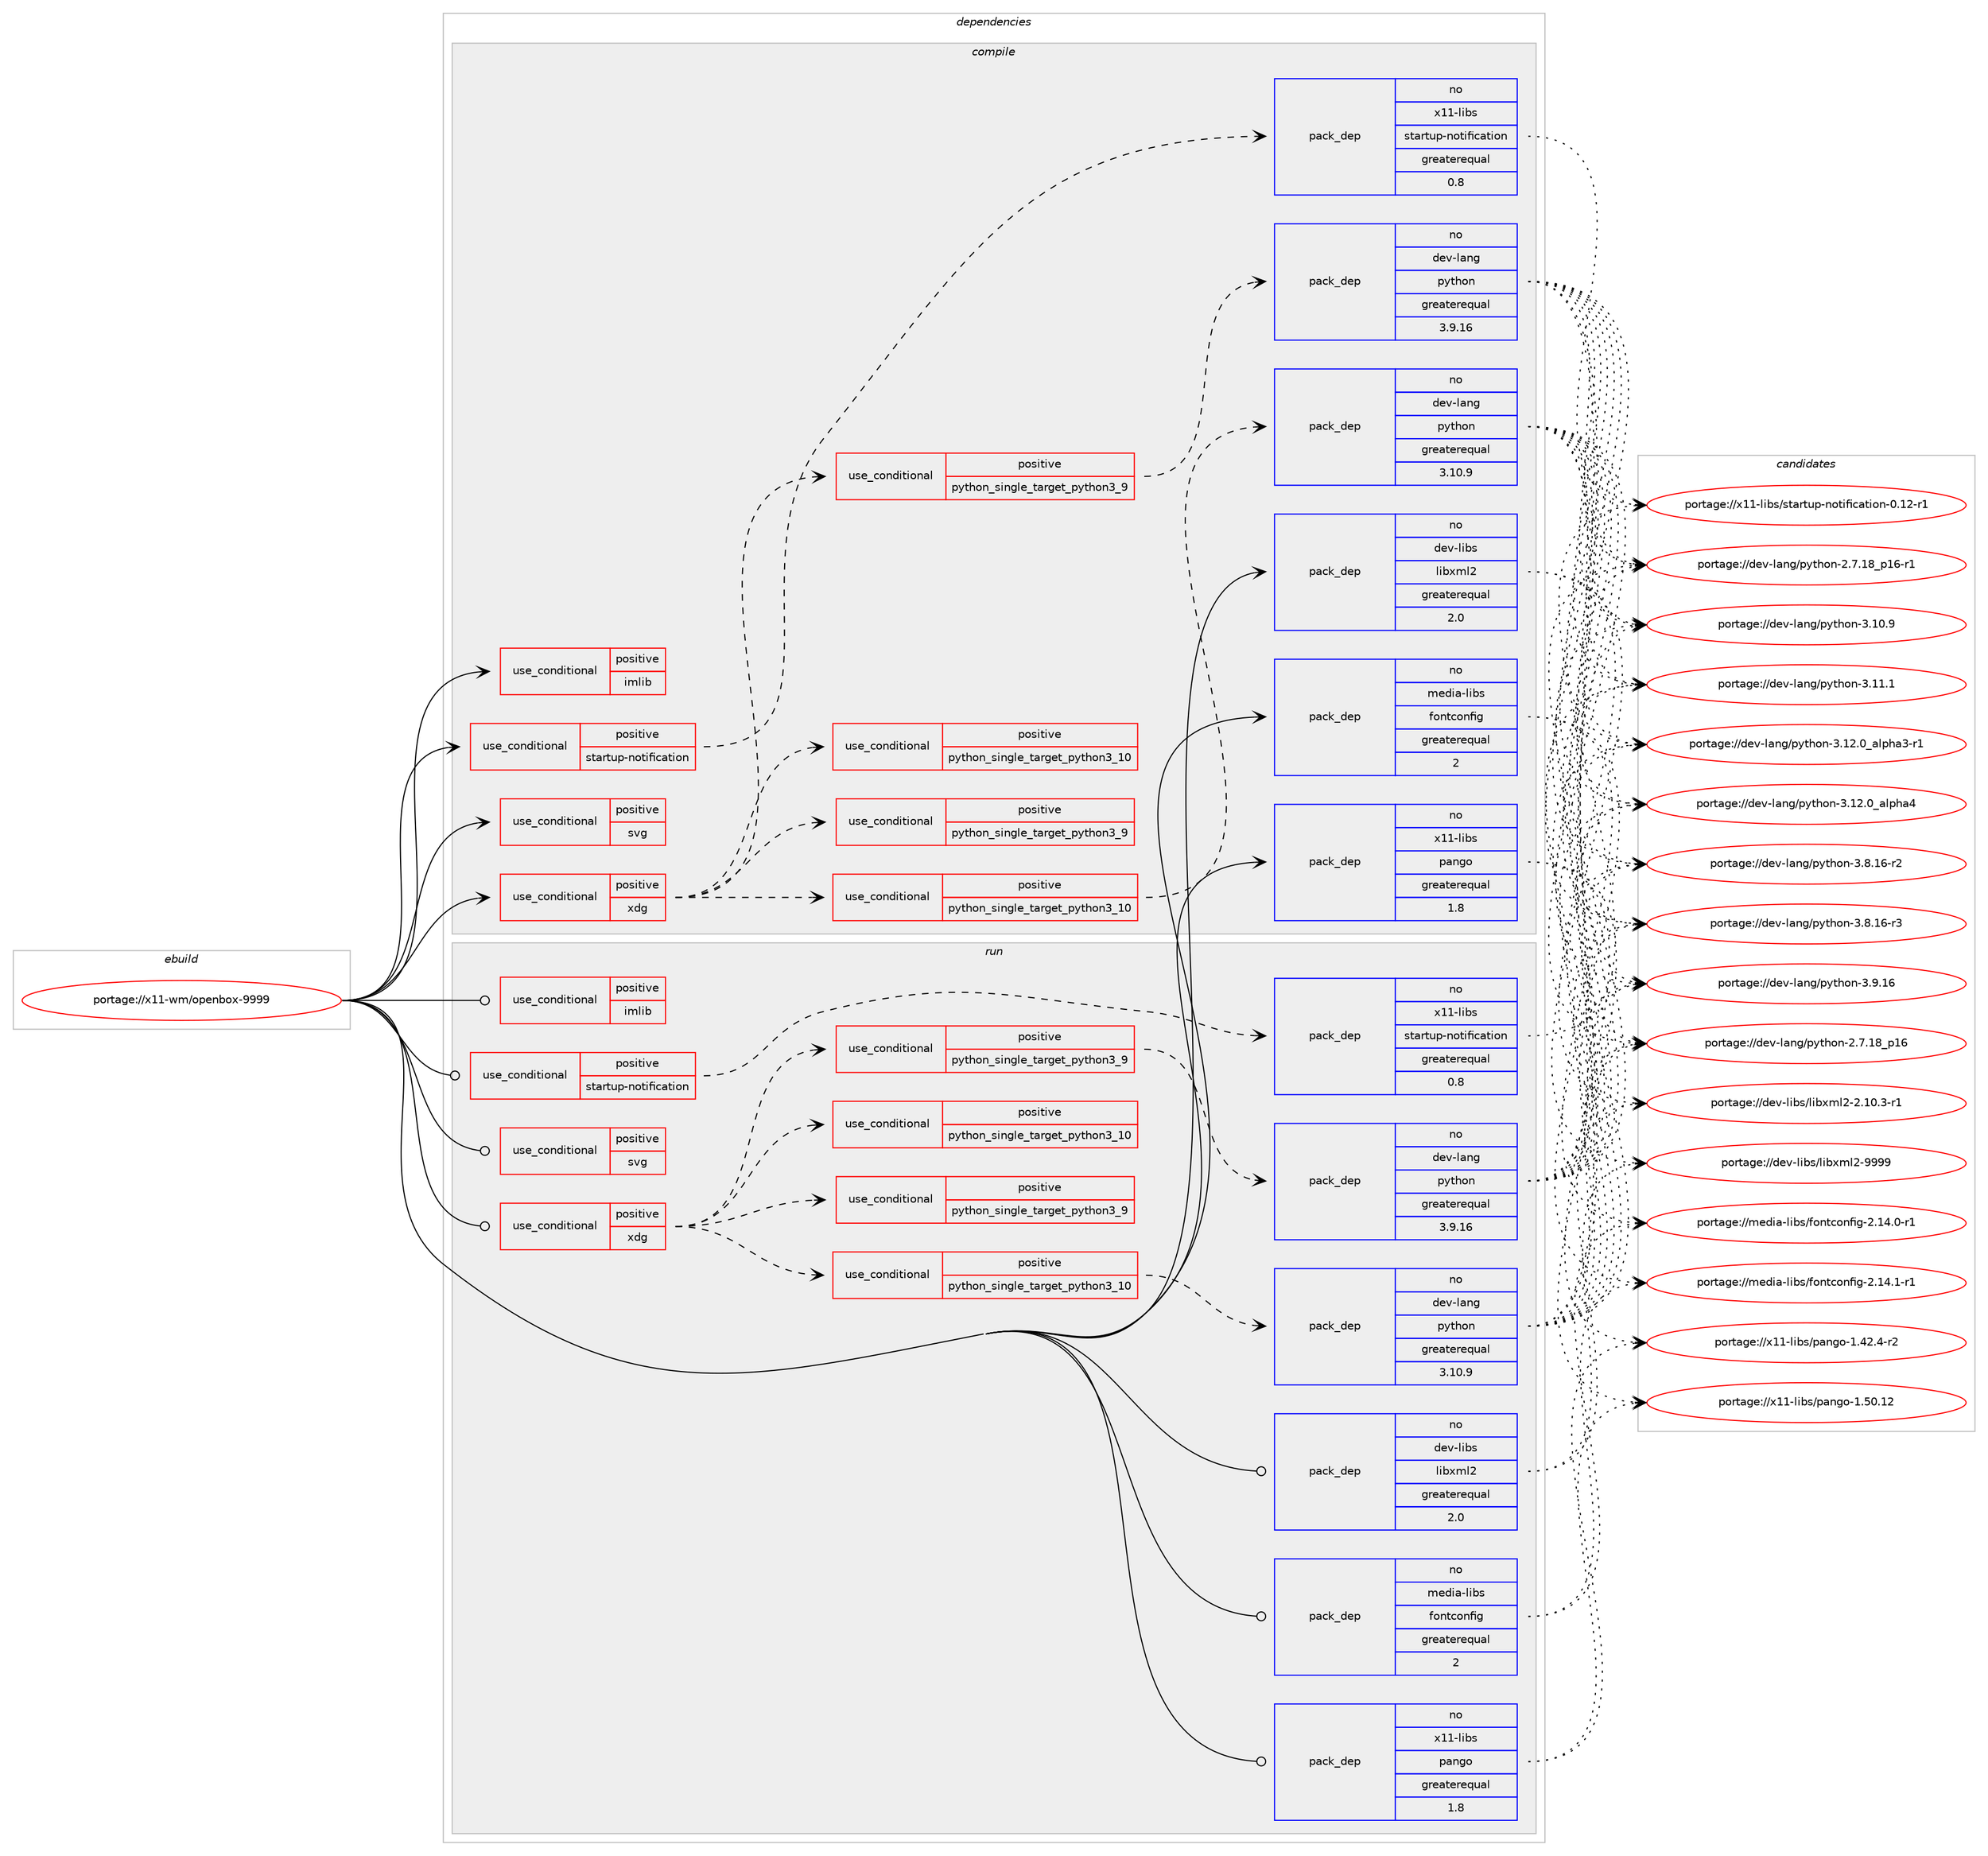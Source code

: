 digraph prolog {

# *************
# Graph options
# *************

newrank=true;
concentrate=true;
compound=true;
graph [rankdir=LR,fontname=Helvetica,fontsize=10,ranksep=1.5];#, ranksep=2.5, nodesep=0.2];
edge  [arrowhead=vee];
node  [fontname=Helvetica,fontsize=10];

# **********
# The ebuild
# **********

subgraph cluster_leftcol {
color=gray;
rank=same;
label=<<i>ebuild</i>>;
id [label="portage://x11-wm/openbox-9999", color=red, width=4, href="../x11-wm/openbox-9999.svg"];
}

# ****************
# The dependencies
# ****************

subgraph cluster_midcol {
color=gray;
label=<<i>dependencies</i>>;
subgraph cluster_compile {
fillcolor="#eeeeee";
style=filled;
label=<<i>compile</i>>;
subgraph cond6675 {
dependency10890 [label=<<TABLE BORDER="0" CELLBORDER="1" CELLSPACING="0" CELLPADDING="4"><TR><TD ROWSPAN="3" CELLPADDING="10">use_conditional</TD></TR><TR><TD>positive</TD></TR><TR><TD>imlib</TD></TR></TABLE>>, shape=none, color=red];
# *** BEGIN UNKNOWN DEPENDENCY TYPE (TODO) ***
# dependency10890 -> package_dependency(portage://x11-wm/openbox-9999,install,no,media-libs,imlib2,none,[,,],[],[])
# *** END UNKNOWN DEPENDENCY TYPE (TODO) ***

}
id:e -> dependency10890:w [weight=20,style="solid",arrowhead="vee"];
subgraph cond6676 {
dependency10891 [label=<<TABLE BORDER="0" CELLBORDER="1" CELLSPACING="0" CELLPADDING="4"><TR><TD ROWSPAN="3" CELLPADDING="10">use_conditional</TD></TR><TR><TD>positive</TD></TR><TR><TD>startup-notification</TD></TR></TABLE>>, shape=none, color=red];
subgraph pack4072 {
dependency10892 [label=<<TABLE BORDER="0" CELLBORDER="1" CELLSPACING="0" CELLPADDING="4" WIDTH="220"><TR><TD ROWSPAN="6" CELLPADDING="30">pack_dep</TD></TR><TR><TD WIDTH="110">no</TD></TR><TR><TD>x11-libs</TD></TR><TR><TD>startup-notification</TD></TR><TR><TD>greaterequal</TD></TR><TR><TD>0.8</TD></TR></TABLE>>, shape=none, color=blue];
}
dependency10891:e -> dependency10892:w [weight=20,style="dashed",arrowhead="vee"];
}
id:e -> dependency10891:w [weight=20,style="solid",arrowhead="vee"];
subgraph cond6677 {
dependency10893 [label=<<TABLE BORDER="0" CELLBORDER="1" CELLSPACING="0" CELLPADDING="4"><TR><TD ROWSPAN="3" CELLPADDING="10">use_conditional</TD></TR><TR><TD>positive</TD></TR><TR><TD>svg</TD></TR></TABLE>>, shape=none, color=red];
# *** BEGIN UNKNOWN DEPENDENCY TYPE (TODO) ***
# dependency10893 -> package_dependency(portage://x11-wm/openbox-9999,install,no,gnome-base,librsvg,none,[,,],[slot(2)],[])
# *** END UNKNOWN DEPENDENCY TYPE (TODO) ***

}
id:e -> dependency10893:w [weight=20,style="solid",arrowhead="vee"];
subgraph cond6678 {
dependency10894 [label=<<TABLE BORDER="0" CELLBORDER="1" CELLSPACING="0" CELLPADDING="4"><TR><TD ROWSPAN="3" CELLPADDING="10">use_conditional</TD></TR><TR><TD>positive</TD></TR><TR><TD>xdg</TD></TR></TABLE>>, shape=none, color=red];
subgraph cond6679 {
dependency10895 [label=<<TABLE BORDER="0" CELLBORDER="1" CELLSPACING="0" CELLPADDING="4"><TR><TD ROWSPAN="3" CELLPADDING="10">use_conditional</TD></TR><TR><TD>positive</TD></TR><TR><TD>python_single_target_python3_9</TD></TR></TABLE>>, shape=none, color=red];
subgraph pack4073 {
dependency10896 [label=<<TABLE BORDER="0" CELLBORDER="1" CELLSPACING="0" CELLPADDING="4" WIDTH="220"><TR><TD ROWSPAN="6" CELLPADDING="30">pack_dep</TD></TR><TR><TD WIDTH="110">no</TD></TR><TR><TD>dev-lang</TD></TR><TR><TD>python</TD></TR><TR><TD>greaterequal</TD></TR><TR><TD>3.9.16</TD></TR></TABLE>>, shape=none, color=blue];
}
dependency10895:e -> dependency10896:w [weight=20,style="dashed",arrowhead="vee"];
}
dependency10894:e -> dependency10895:w [weight=20,style="dashed",arrowhead="vee"];
subgraph cond6680 {
dependency10897 [label=<<TABLE BORDER="0" CELLBORDER="1" CELLSPACING="0" CELLPADDING="4"><TR><TD ROWSPAN="3" CELLPADDING="10">use_conditional</TD></TR><TR><TD>positive</TD></TR><TR><TD>python_single_target_python3_10</TD></TR></TABLE>>, shape=none, color=red];
subgraph pack4074 {
dependency10898 [label=<<TABLE BORDER="0" CELLBORDER="1" CELLSPACING="0" CELLPADDING="4" WIDTH="220"><TR><TD ROWSPAN="6" CELLPADDING="30">pack_dep</TD></TR><TR><TD WIDTH="110">no</TD></TR><TR><TD>dev-lang</TD></TR><TR><TD>python</TD></TR><TR><TD>greaterequal</TD></TR><TR><TD>3.10.9</TD></TR></TABLE>>, shape=none, color=blue];
}
dependency10897:e -> dependency10898:w [weight=20,style="dashed",arrowhead="vee"];
}
dependency10894:e -> dependency10897:w [weight=20,style="dashed",arrowhead="vee"];
subgraph cond6681 {
dependency10899 [label=<<TABLE BORDER="0" CELLBORDER="1" CELLSPACING="0" CELLPADDING="4"><TR><TD ROWSPAN="3" CELLPADDING="10">use_conditional</TD></TR><TR><TD>positive</TD></TR><TR><TD>python_single_target_python3_9</TD></TR></TABLE>>, shape=none, color=red];
# *** BEGIN UNKNOWN DEPENDENCY TYPE (TODO) ***
# dependency10899 -> package_dependency(portage://x11-wm/openbox-9999,install,no,dev-python,pyxdg,none,[,,],[],[use(enable(python_targets_python3_9),negative)])
# *** END UNKNOWN DEPENDENCY TYPE (TODO) ***

}
dependency10894:e -> dependency10899:w [weight=20,style="dashed",arrowhead="vee"];
subgraph cond6682 {
dependency10900 [label=<<TABLE BORDER="0" CELLBORDER="1" CELLSPACING="0" CELLPADDING="4"><TR><TD ROWSPAN="3" CELLPADDING="10">use_conditional</TD></TR><TR><TD>positive</TD></TR><TR><TD>python_single_target_python3_10</TD></TR></TABLE>>, shape=none, color=red];
# *** BEGIN UNKNOWN DEPENDENCY TYPE (TODO) ***
# dependency10900 -> package_dependency(portage://x11-wm/openbox-9999,install,no,dev-python,pyxdg,none,[,,],[],[use(enable(python_targets_python3_10),negative)])
# *** END UNKNOWN DEPENDENCY TYPE (TODO) ***

}
dependency10894:e -> dependency10900:w [weight=20,style="dashed",arrowhead="vee"];
}
id:e -> dependency10894:w [weight=20,style="solid",arrowhead="vee"];
# *** BEGIN UNKNOWN DEPENDENCY TYPE (TODO) ***
# id -> package_dependency(portage://x11-wm/openbox-9999,install,no,dev-libs,glib,none,[,,],[slot(2)],[])
# *** END UNKNOWN DEPENDENCY TYPE (TODO) ***

subgraph pack4075 {
dependency10901 [label=<<TABLE BORDER="0" CELLBORDER="1" CELLSPACING="0" CELLPADDING="4" WIDTH="220"><TR><TD ROWSPAN="6" CELLPADDING="30">pack_dep</TD></TR><TR><TD WIDTH="110">no</TD></TR><TR><TD>dev-libs</TD></TR><TR><TD>libxml2</TD></TR><TR><TD>greaterequal</TD></TR><TR><TD>2.0</TD></TR></TABLE>>, shape=none, color=blue];
}
id:e -> dependency10901:w [weight=20,style="solid",arrowhead="vee"];
subgraph pack4076 {
dependency10902 [label=<<TABLE BORDER="0" CELLBORDER="1" CELLSPACING="0" CELLPADDING="4" WIDTH="220"><TR><TD ROWSPAN="6" CELLPADDING="30">pack_dep</TD></TR><TR><TD WIDTH="110">no</TD></TR><TR><TD>media-libs</TD></TR><TR><TD>fontconfig</TD></TR><TR><TD>greaterequal</TD></TR><TR><TD>2</TD></TR></TABLE>>, shape=none, color=blue];
}
id:e -> dependency10902:w [weight=20,style="solid",arrowhead="vee"];
# *** BEGIN UNKNOWN DEPENDENCY TYPE (TODO) ***
# id -> package_dependency(portage://x11-wm/openbox-9999,install,no,x11-base,xorg-proto,none,[,,],[],[])
# *** END UNKNOWN DEPENDENCY TYPE (TODO) ***

# *** BEGIN UNKNOWN DEPENDENCY TYPE (TODO) ***
# id -> package_dependency(portage://x11-wm/openbox-9999,install,no,x11-libs,cairo,none,[,,],[],[])
# *** END UNKNOWN DEPENDENCY TYPE (TODO) ***

# *** BEGIN UNKNOWN DEPENDENCY TYPE (TODO) ***
# id -> package_dependency(portage://x11-wm/openbox-9999,install,no,x11-libs,libXau,none,[,,],[],[])
# *** END UNKNOWN DEPENDENCY TYPE (TODO) ***

# *** BEGIN UNKNOWN DEPENDENCY TYPE (TODO) ***
# id -> package_dependency(portage://x11-wm/openbox-9999,install,no,x11-libs,libXcursor,none,[,,],[],[])
# *** END UNKNOWN DEPENDENCY TYPE (TODO) ***

# *** BEGIN UNKNOWN DEPENDENCY TYPE (TODO) ***
# id -> package_dependency(portage://x11-wm/openbox-9999,install,no,x11-libs,libXext,none,[,,],[],[])
# *** END UNKNOWN DEPENDENCY TYPE (TODO) ***

# *** BEGIN UNKNOWN DEPENDENCY TYPE (TODO) ***
# id -> package_dependency(portage://x11-wm/openbox-9999,install,no,x11-libs,libXft,none,[,,],[],[])
# *** END UNKNOWN DEPENDENCY TYPE (TODO) ***

# *** BEGIN UNKNOWN DEPENDENCY TYPE (TODO) ***
# id -> package_dependency(portage://x11-wm/openbox-9999,install,no,x11-libs,libXinerama,none,[,,],[],[])
# *** END UNKNOWN DEPENDENCY TYPE (TODO) ***

# *** BEGIN UNKNOWN DEPENDENCY TYPE (TODO) ***
# id -> package_dependency(portage://x11-wm/openbox-9999,install,no,x11-libs,libXrandr,none,[,,],[],[])
# *** END UNKNOWN DEPENDENCY TYPE (TODO) ***

# *** BEGIN UNKNOWN DEPENDENCY TYPE (TODO) ***
# id -> package_dependency(portage://x11-wm/openbox-9999,install,no,x11-libs,libXt,none,[,,],[],[])
# *** END UNKNOWN DEPENDENCY TYPE (TODO) ***

subgraph pack4077 {
dependency10903 [label=<<TABLE BORDER="0" CELLBORDER="1" CELLSPACING="0" CELLPADDING="4" WIDTH="220"><TR><TD ROWSPAN="6" CELLPADDING="30">pack_dep</TD></TR><TR><TD WIDTH="110">no</TD></TR><TR><TD>x11-libs</TD></TR><TR><TD>pango</TD></TR><TR><TD>greaterequal</TD></TR><TR><TD>1.8</TD></TR></TABLE>>, shape=none, color=blue];
}
id:e -> dependency10903:w [weight=20,style="solid",arrowhead="vee"];
}
subgraph cluster_compileandrun {
fillcolor="#eeeeee";
style=filled;
label=<<i>compile and run</i>>;
}
subgraph cluster_run {
fillcolor="#eeeeee";
style=filled;
label=<<i>run</i>>;
subgraph cond6683 {
dependency10904 [label=<<TABLE BORDER="0" CELLBORDER="1" CELLSPACING="0" CELLPADDING="4"><TR><TD ROWSPAN="3" CELLPADDING="10">use_conditional</TD></TR><TR><TD>positive</TD></TR><TR><TD>imlib</TD></TR></TABLE>>, shape=none, color=red];
# *** BEGIN UNKNOWN DEPENDENCY TYPE (TODO) ***
# dependency10904 -> package_dependency(portage://x11-wm/openbox-9999,run,no,media-libs,imlib2,none,[,,],[],[])
# *** END UNKNOWN DEPENDENCY TYPE (TODO) ***

}
id:e -> dependency10904:w [weight=20,style="solid",arrowhead="odot"];
subgraph cond6684 {
dependency10905 [label=<<TABLE BORDER="0" CELLBORDER="1" CELLSPACING="0" CELLPADDING="4"><TR><TD ROWSPAN="3" CELLPADDING="10">use_conditional</TD></TR><TR><TD>positive</TD></TR><TR><TD>startup-notification</TD></TR></TABLE>>, shape=none, color=red];
subgraph pack4078 {
dependency10906 [label=<<TABLE BORDER="0" CELLBORDER="1" CELLSPACING="0" CELLPADDING="4" WIDTH="220"><TR><TD ROWSPAN="6" CELLPADDING="30">pack_dep</TD></TR><TR><TD WIDTH="110">no</TD></TR><TR><TD>x11-libs</TD></TR><TR><TD>startup-notification</TD></TR><TR><TD>greaterequal</TD></TR><TR><TD>0.8</TD></TR></TABLE>>, shape=none, color=blue];
}
dependency10905:e -> dependency10906:w [weight=20,style="dashed",arrowhead="vee"];
}
id:e -> dependency10905:w [weight=20,style="solid",arrowhead="odot"];
subgraph cond6685 {
dependency10907 [label=<<TABLE BORDER="0" CELLBORDER="1" CELLSPACING="0" CELLPADDING="4"><TR><TD ROWSPAN="3" CELLPADDING="10">use_conditional</TD></TR><TR><TD>positive</TD></TR><TR><TD>svg</TD></TR></TABLE>>, shape=none, color=red];
# *** BEGIN UNKNOWN DEPENDENCY TYPE (TODO) ***
# dependency10907 -> package_dependency(portage://x11-wm/openbox-9999,run,no,gnome-base,librsvg,none,[,,],[slot(2)],[])
# *** END UNKNOWN DEPENDENCY TYPE (TODO) ***

}
id:e -> dependency10907:w [weight=20,style="solid",arrowhead="odot"];
subgraph cond6686 {
dependency10908 [label=<<TABLE BORDER="0" CELLBORDER="1" CELLSPACING="0" CELLPADDING="4"><TR><TD ROWSPAN="3" CELLPADDING="10">use_conditional</TD></TR><TR><TD>positive</TD></TR><TR><TD>xdg</TD></TR></TABLE>>, shape=none, color=red];
subgraph cond6687 {
dependency10909 [label=<<TABLE BORDER="0" CELLBORDER="1" CELLSPACING="0" CELLPADDING="4"><TR><TD ROWSPAN="3" CELLPADDING="10">use_conditional</TD></TR><TR><TD>positive</TD></TR><TR><TD>python_single_target_python3_9</TD></TR></TABLE>>, shape=none, color=red];
subgraph pack4079 {
dependency10910 [label=<<TABLE BORDER="0" CELLBORDER="1" CELLSPACING="0" CELLPADDING="4" WIDTH="220"><TR><TD ROWSPAN="6" CELLPADDING="30">pack_dep</TD></TR><TR><TD WIDTH="110">no</TD></TR><TR><TD>dev-lang</TD></TR><TR><TD>python</TD></TR><TR><TD>greaterequal</TD></TR><TR><TD>3.9.16</TD></TR></TABLE>>, shape=none, color=blue];
}
dependency10909:e -> dependency10910:w [weight=20,style="dashed",arrowhead="vee"];
}
dependency10908:e -> dependency10909:w [weight=20,style="dashed",arrowhead="vee"];
subgraph cond6688 {
dependency10911 [label=<<TABLE BORDER="0" CELLBORDER="1" CELLSPACING="0" CELLPADDING="4"><TR><TD ROWSPAN="3" CELLPADDING="10">use_conditional</TD></TR><TR><TD>positive</TD></TR><TR><TD>python_single_target_python3_10</TD></TR></TABLE>>, shape=none, color=red];
subgraph pack4080 {
dependency10912 [label=<<TABLE BORDER="0" CELLBORDER="1" CELLSPACING="0" CELLPADDING="4" WIDTH="220"><TR><TD ROWSPAN="6" CELLPADDING="30">pack_dep</TD></TR><TR><TD WIDTH="110">no</TD></TR><TR><TD>dev-lang</TD></TR><TR><TD>python</TD></TR><TR><TD>greaterequal</TD></TR><TR><TD>3.10.9</TD></TR></TABLE>>, shape=none, color=blue];
}
dependency10911:e -> dependency10912:w [weight=20,style="dashed",arrowhead="vee"];
}
dependency10908:e -> dependency10911:w [weight=20,style="dashed",arrowhead="vee"];
subgraph cond6689 {
dependency10913 [label=<<TABLE BORDER="0" CELLBORDER="1" CELLSPACING="0" CELLPADDING="4"><TR><TD ROWSPAN="3" CELLPADDING="10">use_conditional</TD></TR><TR><TD>positive</TD></TR><TR><TD>python_single_target_python3_9</TD></TR></TABLE>>, shape=none, color=red];
# *** BEGIN UNKNOWN DEPENDENCY TYPE (TODO) ***
# dependency10913 -> package_dependency(portage://x11-wm/openbox-9999,run,no,dev-python,pyxdg,none,[,,],[],[use(enable(python_targets_python3_9),negative)])
# *** END UNKNOWN DEPENDENCY TYPE (TODO) ***

}
dependency10908:e -> dependency10913:w [weight=20,style="dashed",arrowhead="vee"];
subgraph cond6690 {
dependency10914 [label=<<TABLE BORDER="0" CELLBORDER="1" CELLSPACING="0" CELLPADDING="4"><TR><TD ROWSPAN="3" CELLPADDING="10">use_conditional</TD></TR><TR><TD>positive</TD></TR><TR><TD>python_single_target_python3_10</TD></TR></TABLE>>, shape=none, color=red];
# *** BEGIN UNKNOWN DEPENDENCY TYPE (TODO) ***
# dependency10914 -> package_dependency(portage://x11-wm/openbox-9999,run,no,dev-python,pyxdg,none,[,,],[],[use(enable(python_targets_python3_10),negative)])
# *** END UNKNOWN DEPENDENCY TYPE (TODO) ***

}
dependency10908:e -> dependency10914:w [weight=20,style="dashed",arrowhead="vee"];
}
id:e -> dependency10908:w [weight=20,style="solid",arrowhead="odot"];
# *** BEGIN UNKNOWN DEPENDENCY TYPE (TODO) ***
# id -> package_dependency(portage://x11-wm/openbox-9999,run,no,dev-libs,glib,none,[,,],[slot(2)],[])
# *** END UNKNOWN DEPENDENCY TYPE (TODO) ***

subgraph pack4081 {
dependency10915 [label=<<TABLE BORDER="0" CELLBORDER="1" CELLSPACING="0" CELLPADDING="4" WIDTH="220"><TR><TD ROWSPAN="6" CELLPADDING="30">pack_dep</TD></TR><TR><TD WIDTH="110">no</TD></TR><TR><TD>dev-libs</TD></TR><TR><TD>libxml2</TD></TR><TR><TD>greaterequal</TD></TR><TR><TD>2.0</TD></TR></TABLE>>, shape=none, color=blue];
}
id:e -> dependency10915:w [weight=20,style="solid",arrowhead="odot"];
subgraph pack4082 {
dependency10916 [label=<<TABLE BORDER="0" CELLBORDER="1" CELLSPACING="0" CELLPADDING="4" WIDTH="220"><TR><TD ROWSPAN="6" CELLPADDING="30">pack_dep</TD></TR><TR><TD WIDTH="110">no</TD></TR><TR><TD>media-libs</TD></TR><TR><TD>fontconfig</TD></TR><TR><TD>greaterequal</TD></TR><TR><TD>2</TD></TR></TABLE>>, shape=none, color=blue];
}
id:e -> dependency10916:w [weight=20,style="solid",arrowhead="odot"];
# *** BEGIN UNKNOWN DEPENDENCY TYPE (TODO) ***
# id -> package_dependency(portage://x11-wm/openbox-9999,run,no,x11-libs,cairo,none,[,,],[],[])
# *** END UNKNOWN DEPENDENCY TYPE (TODO) ***

# *** BEGIN UNKNOWN DEPENDENCY TYPE (TODO) ***
# id -> package_dependency(portage://x11-wm/openbox-9999,run,no,x11-libs,libXau,none,[,,],[],[])
# *** END UNKNOWN DEPENDENCY TYPE (TODO) ***

# *** BEGIN UNKNOWN DEPENDENCY TYPE (TODO) ***
# id -> package_dependency(portage://x11-wm/openbox-9999,run,no,x11-libs,libXcursor,none,[,,],[],[])
# *** END UNKNOWN DEPENDENCY TYPE (TODO) ***

# *** BEGIN UNKNOWN DEPENDENCY TYPE (TODO) ***
# id -> package_dependency(portage://x11-wm/openbox-9999,run,no,x11-libs,libXext,none,[,,],[],[])
# *** END UNKNOWN DEPENDENCY TYPE (TODO) ***

# *** BEGIN UNKNOWN DEPENDENCY TYPE (TODO) ***
# id -> package_dependency(portage://x11-wm/openbox-9999,run,no,x11-libs,libXft,none,[,,],[],[])
# *** END UNKNOWN DEPENDENCY TYPE (TODO) ***

# *** BEGIN UNKNOWN DEPENDENCY TYPE (TODO) ***
# id -> package_dependency(portage://x11-wm/openbox-9999,run,no,x11-libs,libXinerama,none,[,,],[],[])
# *** END UNKNOWN DEPENDENCY TYPE (TODO) ***

# *** BEGIN UNKNOWN DEPENDENCY TYPE (TODO) ***
# id -> package_dependency(portage://x11-wm/openbox-9999,run,no,x11-libs,libXrandr,none,[,,],[],[])
# *** END UNKNOWN DEPENDENCY TYPE (TODO) ***

# *** BEGIN UNKNOWN DEPENDENCY TYPE (TODO) ***
# id -> package_dependency(portage://x11-wm/openbox-9999,run,no,x11-libs,libXt,none,[,,],[],[])
# *** END UNKNOWN DEPENDENCY TYPE (TODO) ***

subgraph pack4083 {
dependency10917 [label=<<TABLE BORDER="0" CELLBORDER="1" CELLSPACING="0" CELLPADDING="4" WIDTH="220"><TR><TD ROWSPAN="6" CELLPADDING="30">pack_dep</TD></TR><TR><TD WIDTH="110">no</TD></TR><TR><TD>x11-libs</TD></TR><TR><TD>pango</TD></TR><TR><TD>greaterequal</TD></TR><TR><TD>1.8</TD></TR></TABLE>>, shape=none, color=blue];
}
id:e -> dependency10917:w [weight=20,style="solid",arrowhead="odot"];
}
}

# **************
# The candidates
# **************

subgraph cluster_choices {
rank=same;
color=gray;
label=<<i>candidates</i>>;

subgraph choice4072 {
color=black;
nodesep=1;
choice12049494510810598115471151169711411611711245110111116105102105999711610511111045484649504511449 [label="portage://x11-libs/startup-notification-0.12-r1", color=red, width=4,href="../x11-libs/startup-notification-0.12-r1.svg"];
dependency10892:e -> choice12049494510810598115471151169711411611711245110111116105102105999711610511111045484649504511449:w [style=dotted,weight="100"];
}
subgraph choice4073 {
color=black;
nodesep=1;
choice10010111845108971101034711212111610411111045504655464956951124954 [label="portage://dev-lang/python-2.7.18_p16", color=red, width=4,href="../dev-lang/python-2.7.18_p16.svg"];
choice100101118451089711010347112121116104111110455046554649569511249544511449 [label="portage://dev-lang/python-2.7.18_p16-r1", color=red, width=4,href="../dev-lang/python-2.7.18_p16-r1.svg"];
choice10010111845108971101034711212111610411111045514649484657 [label="portage://dev-lang/python-3.10.9", color=red, width=4,href="../dev-lang/python-3.10.9.svg"];
choice10010111845108971101034711212111610411111045514649494649 [label="portage://dev-lang/python-3.11.1", color=red, width=4,href="../dev-lang/python-3.11.1.svg"];
choice10010111845108971101034711212111610411111045514649504648959710811210497514511449 [label="portage://dev-lang/python-3.12.0_alpha3-r1", color=red, width=4,href="../dev-lang/python-3.12.0_alpha3-r1.svg"];
choice1001011184510897110103471121211161041111104551464950464895971081121049752 [label="portage://dev-lang/python-3.12.0_alpha4", color=red, width=4,href="../dev-lang/python-3.12.0_alpha4.svg"];
choice100101118451089711010347112121116104111110455146564649544511450 [label="portage://dev-lang/python-3.8.16-r2", color=red, width=4,href="../dev-lang/python-3.8.16-r2.svg"];
choice100101118451089711010347112121116104111110455146564649544511451 [label="portage://dev-lang/python-3.8.16-r3", color=red, width=4,href="../dev-lang/python-3.8.16-r3.svg"];
choice10010111845108971101034711212111610411111045514657464954 [label="portage://dev-lang/python-3.9.16", color=red, width=4,href="../dev-lang/python-3.9.16.svg"];
dependency10896:e -> choice10010111845108971101034711212111610411111045504655464956951124954:w [style=dotted,weight="100"];
dependency10896:e -> choice100101118451089711010347112121116104111110455046554649569511249544511449:w [style=dotted,weight="100"];
dependency10896:e -> choice10010111845108971101034711212111610411111045514649484657:w [style=dotted,weight="100"];
dependency10896:e -> choice10010111845108971101034711212111610411111045514649494649:w [style=dotted,weight="100"];
dependency10896:e -> choice10010111845108971101034711212111610411111045514649504648959710811210497514511449:w [style=dotted,weight="100"];
dependency10896:e -> choice1001011184510897110103471121211161041111104551464950464895971081121049752:w [style=dotted,weight="100"];
dependency10896:e -> choice100101118451089711010347112121116104111110455146564649544511450:w [style=dotted,weight="100"];
dependency10896:e -> choice100101118451089711010347112121116104111110455146564649544511451:w [style=dotted,weight="100"];
dependency10896:e -> choice10010111845108971101034711212111610411111045514657464954:w [style=dotted,weight="100"];
}
subgraph choice4074 {
color=black;
nodesep=1;
choice10010111845108971101034711212111610411111045504655464956951124954 [label="portage://dev-lang/python-2.7.18_p16", color=red, width=4,href="../dev-lang/python-2.7.18_p16.svg"];
choice100101118451089711010347112121116104111110455046554649569511249544511449 [label="portage://dev-lang/python-2.7.18_p16-r1", color=red, width=4,href="../dev-lang/python-2.7.18_p16-r1.svg"];
choice10010111845108971101034711212111610411111045514649484657 [label="portage://dev-lang/python-3.10.9", color=red, width=4,href="../dev-lang/python-3.10.9.svg"];
choice10010111845108971101034711212111610411111045514649494649 [label="portage://dev-lang/python-3.11.1", color=red, width=4,href="../dev-lang/python-3.11.1.svg"];
choice10010111845108971101034711212111610411111045514649504648959710811210497514511449 [label="portage://dev-lang/python-3.12.0_alpha3-r1", color=red, width=4,href="../dev-lang/python-3.12.0_alpha3-r1.svg"];
choice1001011184510897110103471121211161041111104551464950464895971081121049752 [label="portage://dev-lang/python-3.12.0_alpha4", color=red, width=4,href="../dev-lang/python-3.12.0_alpha4.svg"];
choice100101118451089711010347112121116104111110455146564649544511450 [label="portage://dev-lang/python-3.8.16-r2", color=red, width=4,href="../dev-lang/python-3.8.16-r2.svg"];
choice100101118451089711010347112121116104111110455146564649544511451 [label="portage://dev-lang/python-3.8.16-r3", color=red, width=4,href="../dev-lang/python-3.8.16-r3.svg"];
choice10010111845108971101034711212111610411111045514657464954 [label="portage://dev-lang/python-3.9.16", color=red, width=4,href="../dev-lang/python-3.9.16.svg"];
dependency10898:e -> choice10010111845108971101034711212111610411111045504655464956951124954:w [style=dotted,weight="100"];
dependency10898:e -> choice100101118451089711010347112121116104111110455046554649569511249544511449:w [style=dotted,weight="100"];
dependency10898:e -> choice10010111845108971101034711212111610411111045514649484657:w [style=dotted,weight="100"];
dependency10898:e -> choice10010111845108971101034711212111610411111045514649494649:w [style=dotted,weight="100"];
dependency10898:e -> choice10010111845108971101034711212111610411111045514649504648959710811210497514511449:w [style=dotted,weight="100"];
dependency10898:e -> choice1001011184510897110103471121211161041111104551464950464895971081121049752:w [style=dotted,weight="100"];
dependency10898:e -> choice100101118451089711010347112121116104111110455146564649544511450:w [style=dotted,weight="100"];
dependency10898:e -> choice100101118451089711010347112121116104111110455146564649544511451:w [style=dotted,weight="100"];
dependency10898:e -> choice10010111845108971101034711212111610411111045514657464954:w [style=dotted,weight="100"];
}
subgraph choice4075 {
color=black;
nodesep=1;
choice1001011184510810598115471081059812010910850455046494846514511449 [label="portage://dev-libs/libxml2-2.10.3-r1", color=red, width=4,href="../dev-libs/libxml2-2.10.3-r1.svg"];
choice10010111845108105981154710810598120109108504557575757 [label="portage://dev-libs/libxml2-9999", color=red, width=4,href="../dev-libs/libxml2-9999.svg"];
dependency10901:e -> choice1001011184510810598115471081059812010910850455046494846514511449:w [style=dotted,weight="100"];
dependency10901:e -> choice10010111845108105981154710810598120109108504557575757:w [style=dotted,weight="100"];
}
subgraph choice4076 {
color=black;
nodesep=1;
choice1091011001059745108105981154710211111011699111110102105103455046495246484511449 [label="portage://media-libs/fontconfig-2.14.0-r1", color=red, width=4,href="../media-libs/fontconfig-2.14.0-r1.svg"];
choice1091011001059745108105981154710211111011699111110102105103455046495246494511449 [label="portage://media-libs/fontconfig-2.14.1-r1", color=red, width=4,href="../media-libs/fontconfig-2.14.1-r1.svg"];
dependency10902:e -> choice1091011001059745108105981154710211111011699111110102105103455046495246484511449:w [style=dotted,weight="100"];
dependency10902:e -> choice1091011001059745108105981154710211111011699111110102105103455046495246494511449:w [style=dotted,weight="100"];
}
subgraph choice4077 {
color=black;
nodesep=1;
choice120494945108105981154711297110103111454946525046524511450 [label="portage://x11-libs/pango-1.42.4-r2", color=red, width=4,href="../x11-libs/pango-1.42.4-r2.svg"];
choice1204949451081059811547112971101031114549465348464950 [label="portage://x11-libs/pango-1.50.12", color=red, width=4,href="../x11-libs/pango-1.50.12.svg"];
dependency10903:e -> choice120494945108105981154711297110103111454946525046524511450:w [style=dotted,weight="100"];
dependency10903:e -> choice1204949451081059811547112971101031114549465348464950:w [style=dotted,weight="100"];
}
subgraph choice4078 {
color=black;
nodesep=1;
choice12049494510810598115471151169711411611711245110111116105102105999711610511111045484649504511449 [label="portage://x11-libs/startup-notification-0.12-r1", color=red, width=4,href="../x11-libs/startup-notification-0.12-r1.svg"];
dependency10906:e -> choice12049494510810598115471151169711411611711245110111116105102105999711610511111045484649504511449:w [style=dotted,weight="100"];
}
subgraph choice4079 {
color=black;
nodesep=1;
choice10010111845108971101034711212111610411111045504655464956951124954 [label="portage://dev-lang/python-2.7.18_p16", color=red, width=4,href="../dev-lang/python-2.7.18_p16.svg"];
choice100101118451089711010347112121116104111110455046554649569511249544511449 [label="portage://dev-lang/python-2.7.18_p16-r1", color=red, width=4,href="../dev-lang/python-2.7.18_p16-r1.svg"];
choice10010111845108971101034711212111610411111045514649484657 [label="portage://dev-lang/python-3.10.9", color=red, width=4,href="../dev-lang/python-3.10.9.svg"];
choice10010111845108971101034711212111610411111045514649494649 [label="portage://dev-lang/python-3.11.1", color=red, width=4,href="../dev-lang/python-3.11.1.svg"];
choice10010111845108971101034711212111610411111045514649504648959710811210497514511449 [label="portage://dev-lang/python-3.12.0_alpha3-r1", color=red, width=4,href="../dev-lang/python-3.12.0_alpha3-r1.svg"];
choice1001011184510897110103471121211161041111104551464950464895971081121049752 [label="portage://dev-lang/python-3.12.0_alpha4", color=red, width=4,href="../dev-lang/python-3.12.0_alpha4.svg"];
choice100101118451089711010347112121116104111110455146564649544511450 [label="portage://dev-lang/python-3.8.16-r2", color=red, width=4,href="../dev-lang/python-3.8.16-r2.svg"];
choice100101118451089711010347112121116104111110455146564649544511451 [label="portage://dev-lang/python-3.8.16-r3", color=red, width=4,href="../dev-lang/python-3.8.16-r3.svg"];
choice10010111845108971101034711212111610411111045514657464954 [label="portage://dev-lang/python-3.9.16", color=red, width=4,href="../dev-lang/python-3.9.16.svg"];
dependency10910:e -> choice10010111845108971101034711212111610411111045504655464956951124954:w [style=dotted,weight="100"];
dependency10910:e -> choice100101118451089711010347112121116104111110455046554649569511249544511449:w [style=dotted,weight="100"];
dependency10910:e -> choice10010111845108971101034711212111610411111045514649484657:w [style=dotted,weight="100"];
dependency10910:e -> choice10010111845108971101034711212111610411111045514649494649:w [style=dotted,weight="100"];
dependency10910:e -> choice10010111845108971101034711212111610411111045514649504648959710811210497514511449:w [style=dotted,weight="100"];
dependency10910:e -> choice1001011184510897110103471121211161041111104551464950464895971081121049752:w [style=dotted,weight="100"];
dependency10910:e -> choice100101118451089711010347112121116104111110455146564649544511450:w [style=dotted,weight="100"];
dependency10910:e -> choice100101118451089711010347112121116104111110455146564649544511451:w [style=dotted,weight="100"];
dependency10910:e -> choice10010111845108971101034711212111610411111045514657464954:w [style=dotted,weight="100"];
}
subgraph choice4080 {
color=black;
nodesep=1;
choice10010111845108971101034711212111610411111045504655464956951124954 [label="portage://dev-lang/python-2.7.18_p16", color=red, width=4,href="../dev-lang/python-2.7.18_p16.svg"];
choice100101118451089711010347112121116104111110455046554649569511249544511449 [label="portage://dev-lang/python-2.7.18_p16-r1", color=red, width=4,href="../dev-lang/python-2.7.18_p16-r1.svg"];
choice10010111845108971101034711212111610411111045514649484657 [label="portage://dev-lang/python-3.10.9", color=red, width=4,href="../dev-lang/python-3.10.9.svg"];
choice10010111845108971101034711212111610411111045514649494649 [label="portage://dev-lang/python-3.11.1", color=red, width=4,href="../dev-lang/python-3.11.1.svg"];
choice10010111845108971101034711212111610411111045514649504648959710811210497514511449 [label="portage://dev-lang/python-3.12.0_alpha3-r1", color=red, width=4,href="../dev-lang/python-3.12.0_alpha3-r1.svg"];
choice1001011184510897110103471121211161041111104551464950464895971081121049752 [label="portage://dev-lang/python-3.12.0_alpha4", color=red, width=4,href="../dev-lang/python-3.12.0_alpha4.svg"];
choice100101118451089711010347112121116104111110455146564649544511450 [label="portage://dev-lang/python-3.8.16-r2", color=red, width=4,href="../dev-lang/python-3.8.16-r2.svg"];
choice100101118451089711010347112121116104111110455146564649544511451 [label="portage://dev-lang/python-3.8.16-r3", color=red, width=4,href="../dev-lang/python-3.8.16-r3.svg"];
choice10010111845108971101034711212111610411111045514657464954 [label="portage://dev-lang/python-3.9.16", color=red, width=4,href="../dev-lang/python-3.9.16.svg"];
dependency10912:e -> choice10010111845108971101034711212111610411111045504655464956951124954:w [style=dotted,weight="100"];
dependency10912:e -> choice100101118451089711010347112121116104111110455046554649569511249544511449:w [style=dotted,weight="100"];
dependency10912:e -> choice10010111845108971101034711212111610411111045514649484657:w [style=dotted,weight="100"];
dependency10912:e -> choice10010111845108971101034711212111610411111045514649494649:w [style=dotted,weight="100"];
dependency10912:e -> choice10010111845108971101034711212111610411111045514649504648959710811210497514511449:w [style=dotted,weight="100"];
dependency10912:e -> choice1001011184510897110103471121211161041111104551464950464895971081121049752:w [style=dotted,weight="100"];
dependency10912:e -> choice100101118451089711010347112121116104111110455146564649544511450:w [style=dotted,weight="100"];
dependency10912:e -> choice100101118451089711010347112121116104111110455146564649544511451:w [style=dotted,weight="100"];
dependency10912:e -> choice10010111845108971101034711212111610411111045514657464954:w [style=dotted,weight="100"];
}
subgraph choice4081 {
color=black;
nodesep=1;
choice1001011184510810598115471081059812010910850455046494846514511449 [label="portage://dev-libs/libxml2-2.10.3-r1", color=red, width=4,href="../dev-libs/libxml2-2.10.3-r1.svg"];
choice10010111845108105981154710810598120109108504557575757 [label="portage://dev-libs/libxml2-9999", color=red, width=4,href="../dev-libs/libxml2-9999.svg"];
dependency10915:e -> choice1001011184510810598115471081059812010910850455046494846514511449:w [style=dotted,weight="100"];
dependency10915:e -> choice10010111845108105981154710810598120109108504557575757:w [style=dotted,weight="100"];
}
subgraph choice4082 {
color=black;
nodesep=1;
choice1091011001059745108105981154710211111011699111110102105103455046495246484511449 [label="portage://media-libs/fontconfig-2.14.0-r1", color=red, width=4,href="../media-libs/fontconfig-2.14.0-r1.svg"];
choice1091011001059745108105981154710211111011699111110102105103455046495246494511449 [label="portage://media-libs/fontconfig-2.14.1-r1", color=red, width=4,href="../media-libs/fontconfig-2.14.1-r1.svg"];
dependency10916:e -> choice1091011001059745108105981154710211111011699111110102105103455046495246484511449:w [style=dotted,weight="100"];
dependency10916:e -> choice1091011001059745108105981154710211111011699111110102105103455046495246494511449:w [style=dotted,weight="100"];
}
subgraph choice4083 {
color=black;
nodesep=1;
choice120494945108105981154711297110103111454946525046524511450 [label="portage://x11-libs/pango-1.42.4-r2", color=red, width=4,href="../x11-libs/pango-1.42.4-r2.svg"];
choice1204949451081059811547112971101031114549465348464950 [label="portage://x11-libs/pango-1.50.12", color=red, width=4,href="../x11-libs/pango-1.50.12.svg"];
dependency10917:e -> choice120494945108105981154711297110103111454946525046524511450:w [style=dotted,weight="100"];
dependency10917:e -> choice1204949451081059811547112971101031114549465348464950:w [style=dotted,weight="100"];
}
}

}
